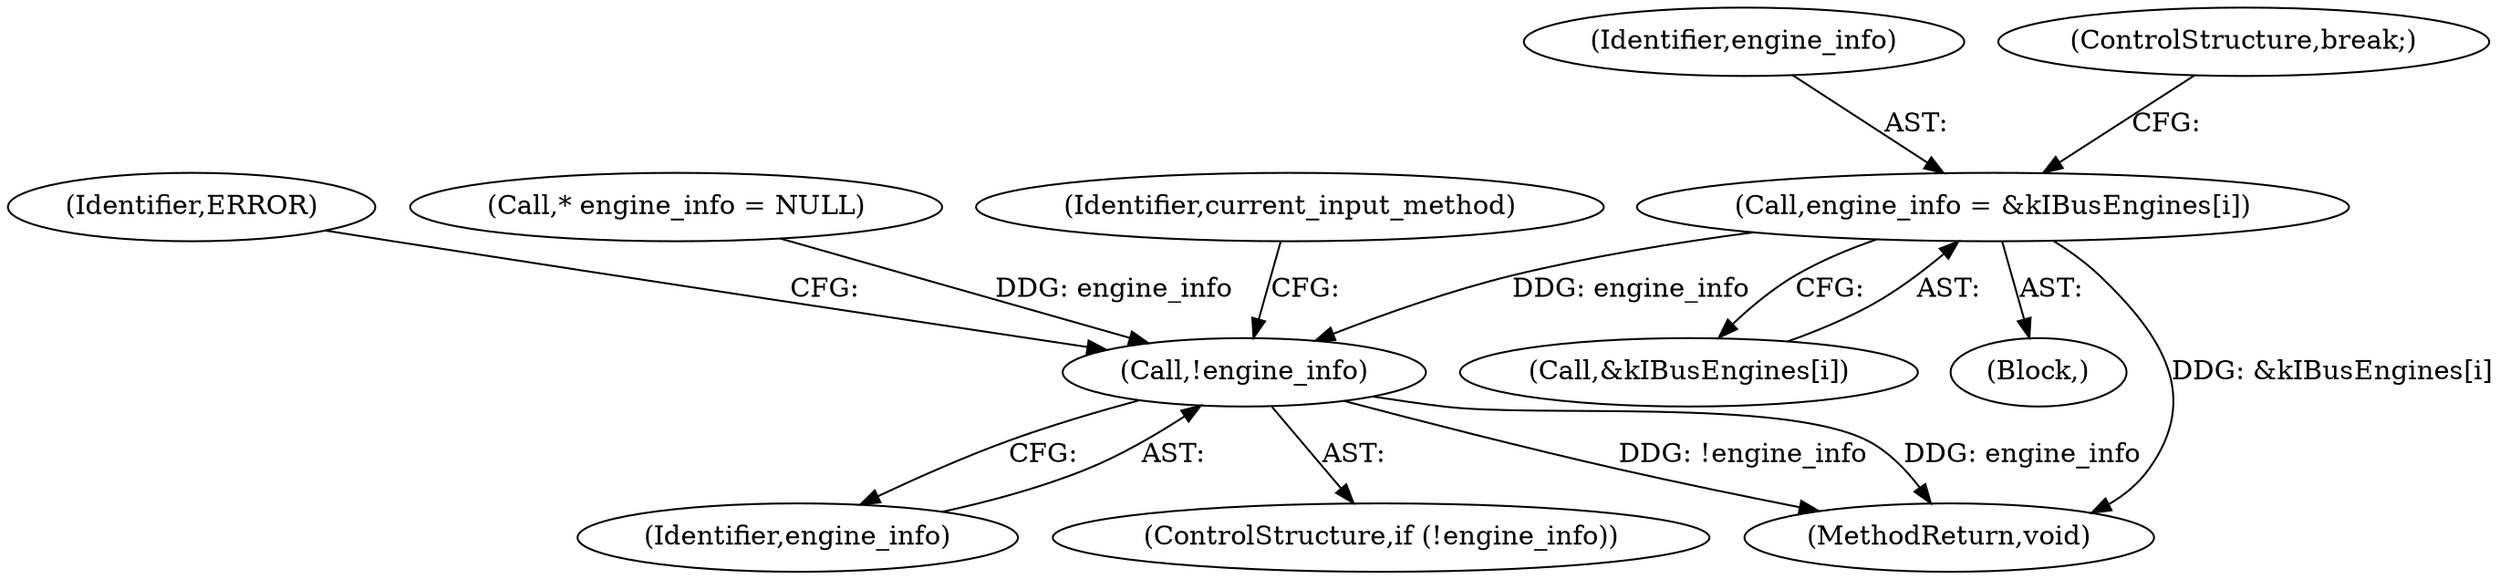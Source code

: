 digraph "0_Chrome_dc7b094a338c6c521f918f478e993f0f74bbea0d_76@array" {
"1000131" [label="(Call,engine_info = &kIBusEngines[i])"];
"1000139" [label="(Call,!engine_info)"];
"1000133" [label="(Call,&kIBusEngines[i])"];
"1000144" [label="(Identifier,ERROR)"];
"1000131" [label="(Call,engine_info = &kIBusEngines[i])"];
"1000139" [label="(Call,!engine_info)"];
"1000132" [label="(Identifier,engine_info)"];
"1000137" [label="(ControlStructure,break;)"];
"1000106" [label="(Call,* engine_info = NULL)"];
"1000140" [label="(Identifier,engine_info)"];
"1000138" [label="(ControlStructure,if (!engine_info))"];
"1000151" [label="(Identifier,current_input_method)"];
"1000130" [label="(Block,)"];
"1000182" [label="(MethodReturn,void)"];
"1000131" -> "1000130"  [label="AST: "];
"1000131" -> "1000133"  [label="CFG: "];
"1000132" -> "1000131"  [label="AST: "];
"1000133" -> "1000131"  [label="AST: "];
"1000137" -> "1000131"  [label="CFG: "];
"1000131" -> "1000182"  [label="DDG: &kIBusEngines[i]"];
"1000131" -> "1000139"  [label="DDG: engine_info"];
"1000139" -> "1000138"  [label="AST: "];
"1000139" -> "1000140"  [label="CFG: "];
"1000140" -> "1000139"  [label="AST: "];
"1000144" -> "1000139"  [label="CFG: "];
"1000151" -> "1000139"  [label="CFG: "];
"1000139" -> "1000182"  [label="DDG: !engine_info"];
"1000139" -> "1000182"  [label="DDG: engine_info"];
"1000106" -> "1000139"  [label="DDG: engine_info"];
}
